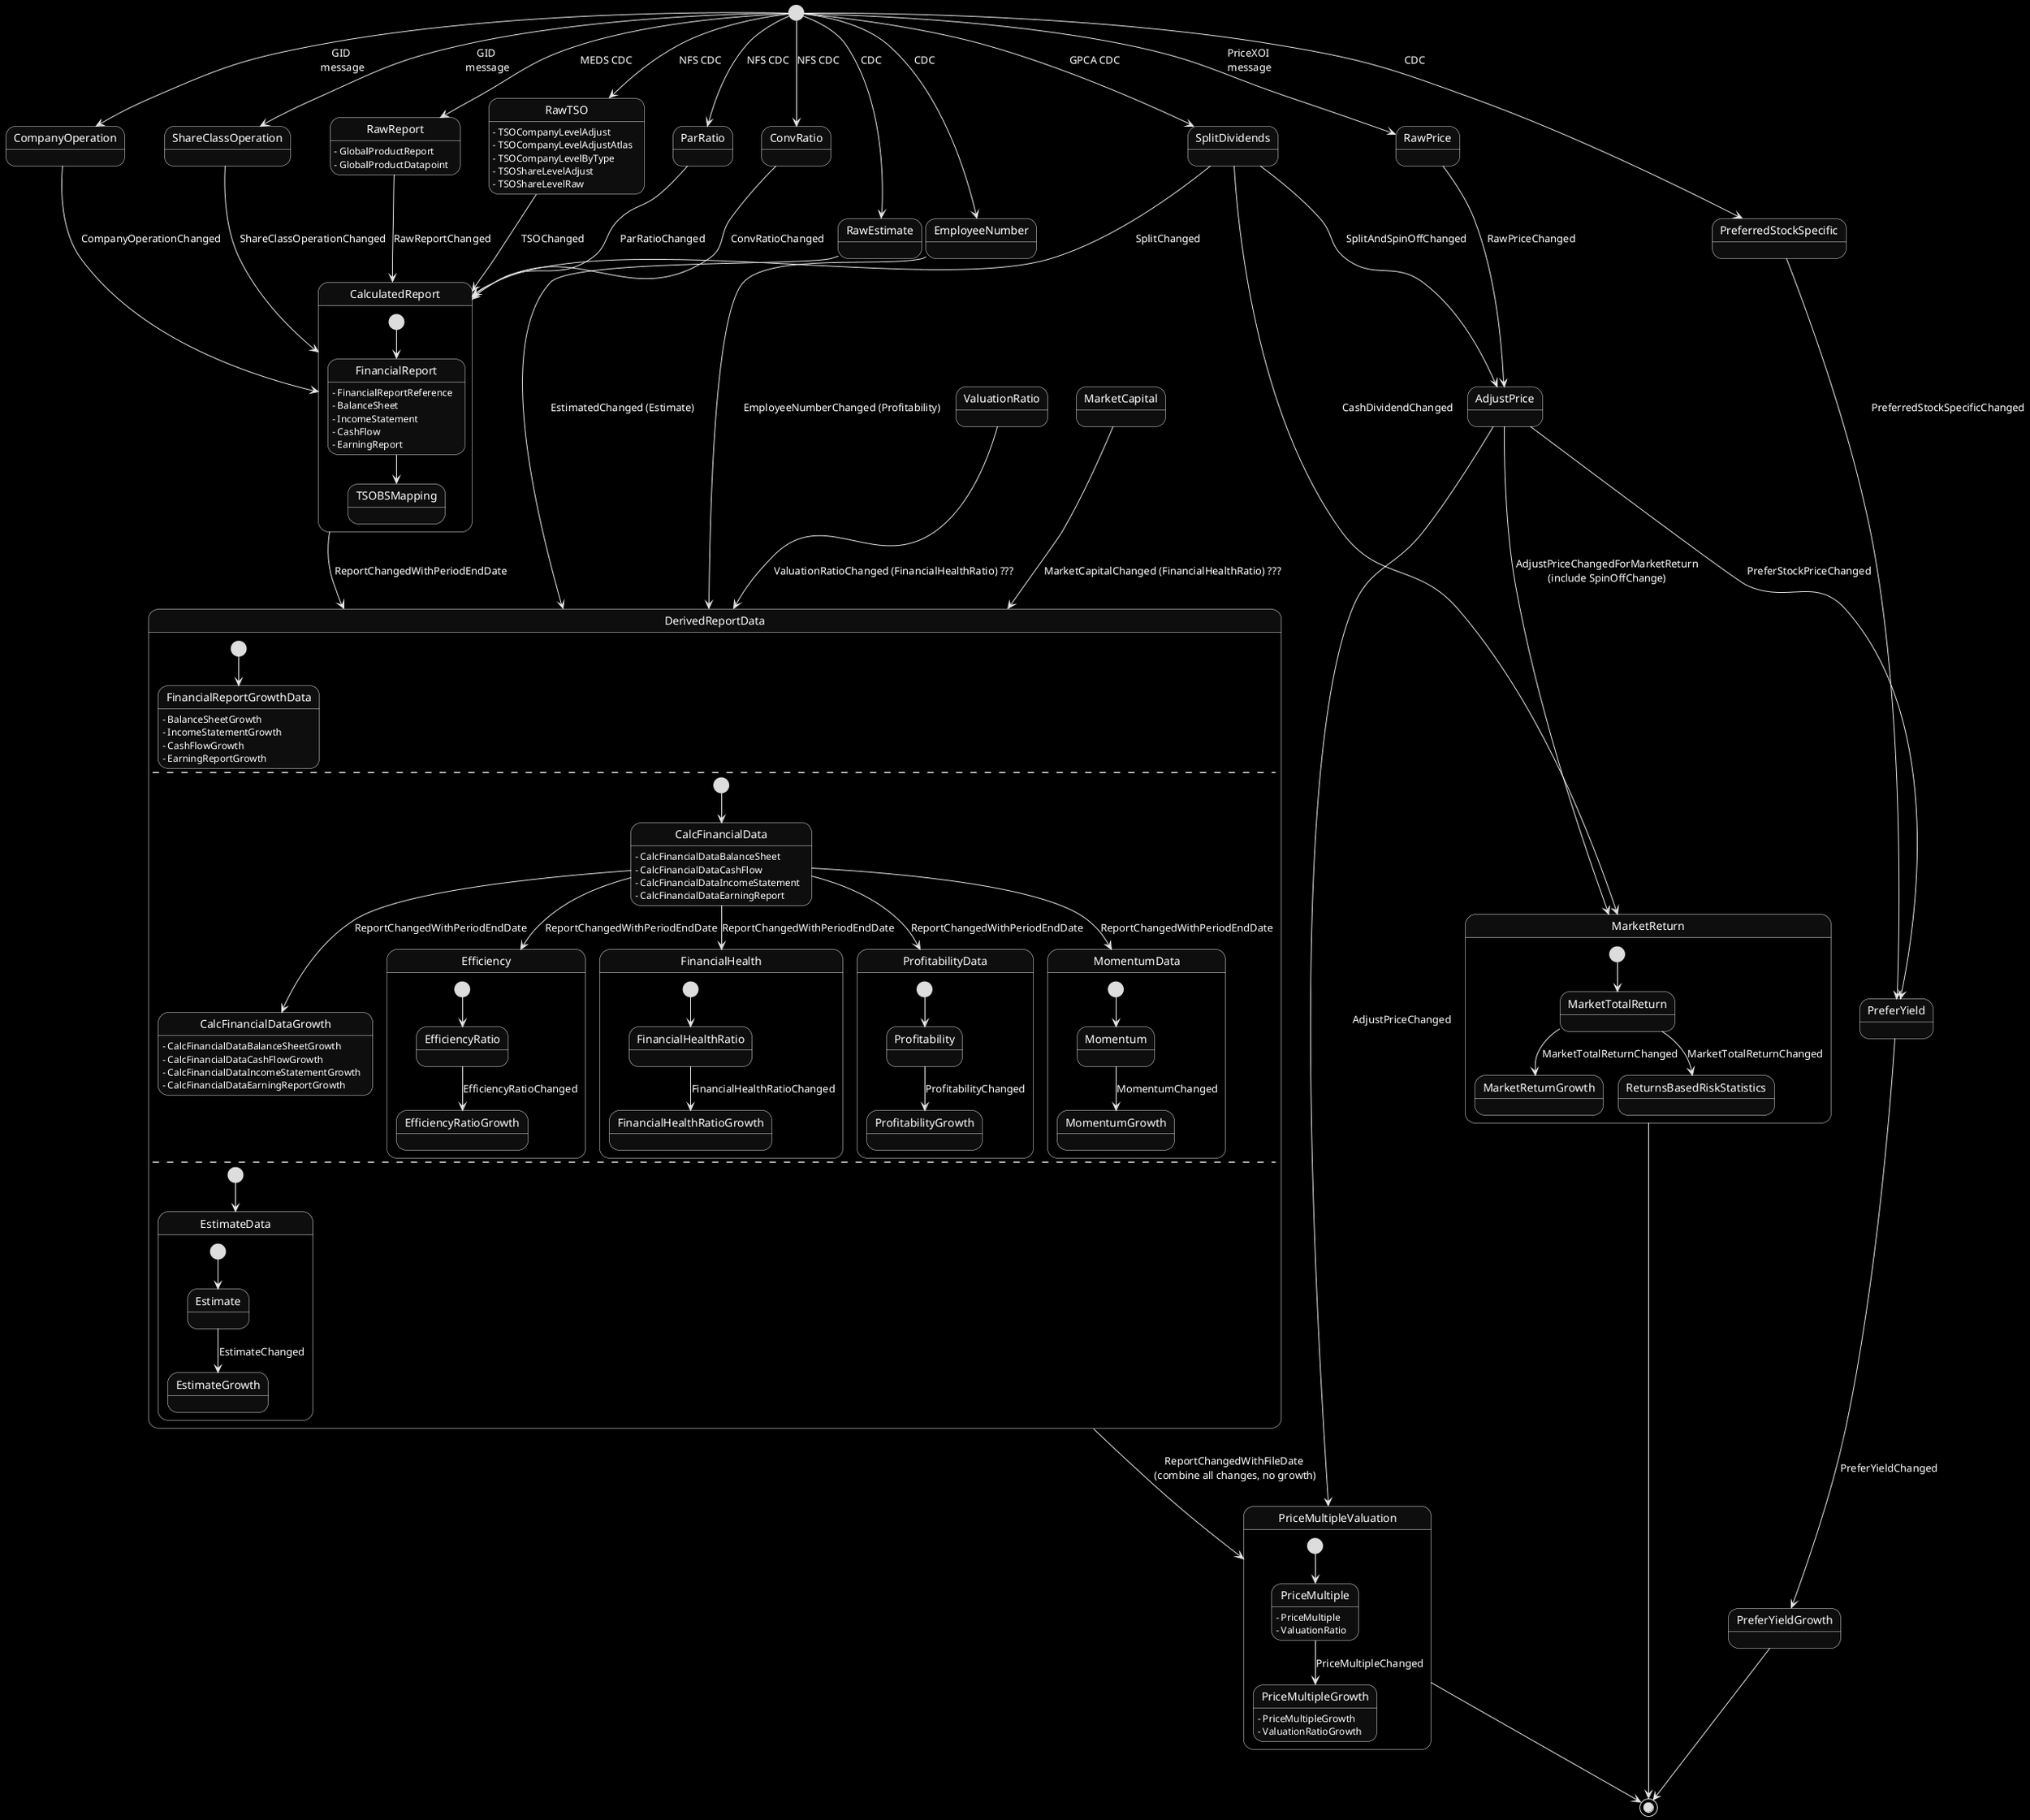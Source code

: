 @startuml
skinparam monochrome reverse
skinparam defaultFontName Consolas
skinparam shadowing false

[*] --> RawPrice : PriceXOI\n message

[*] --> RawReport : MEDS CDC
RawReport : - GlobalProductReport
RawReport : - GlobalProductDatapoint

[*] --> RawTSO : NFS CDC
RawTSO : - TSOCompanyLevelAdjust
RawTSO : - TSOCompanyLevelAdjustAtlas
RawTSO : - TSOCompanyLevelByType
RawTSO : - TSOShareLevelAdjust
RawTSO : - TSOShareLevelRaw

[*] --> CompanyOperation : GID\n message

[*] --> ShareClassOperation : GID\n message

[*] --> ParRatio : NFS CDC

[*] --> ConvRatio : NFS CDC

[*] --> SplitDividends : GPCA CDC

RawReport --> CalculatedReport : RawReportChanged

state CalculatedReport {
    [*] --> FinancialReport
    FinancialReport : - FinancialReportReference
    FinancialReport : - BalanceSheet
    FinancialReport : - IncomeStatement
    FinancialReport : - CashFlow
    FinancialReport : - EarningReport

    FinancialReport --> TSOBSMapping
}

CompanyOperation --> CalculatedReport : CompanyOperationChanged

ShareClassOperation --> CalculatedReport : ShareClassOperationChanged

RawTSO --> CalculatedReport : TSOChanged

ParRatio --> CalculatedReport : ParRatioChanged

ConvRatio --> CalculatedReport : ConvRatioChanged

SplitDividends --> CalculatedReport : SplitChanged

CalculatedReport --> DerivedReportData : ReportChangedWithPeriodEndDate

state DerivedReportData {
    [*] --> FinancialReportGrowthData
    FinancialReportGrowthData : - BalanceSheetGrowth
    FinancialReportGrowthData : - IncomeStatementGrowth
    FinancialReportGrowthData : - CashFlowGrowth
    FinancialReportGrowthData : - EarningReportGrowth

    --

    [*] --> CalcFinancialData
    CalcFinancialData : - CalcFinancialDataBalanceSheet
    CalcFinancialData : - CalcFinancialDataCashFlow
    CalcFinancialData : - CalcFinancialDataIncomeStatement
    CalcFinancialData : - CalcFinancialDataEarningReport

    CalcFinancialData --> CalcFinancialDataGrowth : ReportChangedWithPeriodEndDate
    CalcFinancialDataGrowth : - CalcFinancialDataBalanceSheetGrowth
    CalcFinancialDataGrowth : - CalcFinancialDataCashFlowGrowth
    CalcFinancialDataGrowth : - CalcFinancialDataIncomeStatementGrowth
    CalcFinancialDataGrowth : - CalcFinancialDataEarningReportGrowth

    state Efficiency {
        [*] --> EfficiencyRatio
        EfficiencyRatio --> EfficiencyRatioGrowth : EfficiencyRatioChanged
    }

    CalcFinancialData --> Efficiency : ReportChangedWithPeriodEndDate

    state FinancialHealth {
        [*] --> FinancialHealthRatio
        FinancialHealthRatio --> FinancialHealthRatioGrowth : FinancialHealthRatioChanged
    }

    CalcFinancialData --> FinancialHealth : ReportChangedWithPeriodEndDate

    state ProfitabilityData {
        [*] --> Profitability
        Profitability --> ProfitabilityGrowth : ProfitabilityChanged
    }

    CalcFinancialData --> ProfitabilityData : ReportChangedWithPeriodEndDate

    state MomentumData {
        [*] --> Momentum
        Momentum --> MomentumGrowth : MomentumChanged
    }
    CalcFinancialData --> MomentumData : ReportChangedWithPeriodEndDate

    --

    state EstimateData {
        [*] --> Estimate
        Estimate --> EstimateGrowth : EstimateChanged
    }
    [*] --> EstimateData
}

ValuationRatio --> DerivedReportData : ValuationRatioChanged (FinancialHealthRatio) ???

MarketCapital --> DerivedReportData : MarketCapitalChanged (FinancialHealthRatio) ???

[*] --> EmployeeNumber : CDC

EmployeeNumber --> DerivedReportData : EmployeeNumberChanged (Profitability)

[*] --> RawEstimate : CDC

RawEstimate --> DerivedReportData : EstimatedChanged (Estimate)

AdjustPrice --> PriceMultipleValuation : AdjustPriceChanged

DerivedReportData --> PriceMultipleValuation : ReportChangedWithFileDate\n (combine all changes, no growth)

state PriceMultipleValuation {
    [*] --> PriceMultiple
    PriceMultiple : - PriceMultiple
    PriceMultiple : - ValuationRatio

    PriceMultiple --> PriceMultipleGrowth : PriceMultipleChanged
    PriceMultipleGrowth : - PriceMultipleGrowth
    PriceMultipleGrowth : - ValuationRatioGrowth
}

RawPrice --> AdjustPrice : RawPriceChanged

SplitDividends --> AdjustPrice : SplitAndSpinOffChanged

AdjustPrice --> MarketReturn : AdjustPriceChangedForMarketReturn\n(include SpinOffChange)

SplitDividends --> MarketReturn : CashDividendChanged

state MarketReturn {
    [*] --> MarketTotalReturn
    MarketTotalReturn --> MarketReturnGrowth : MarketTotalReturnChanged
    MarketTotalReturn --> ReturnsBasedRiskStatistics : MarketTotalReturnChanged
}

AdjustPrice --> PreferYield : PreferStockPriceChanged

[*] --> PreferredStockSpecific : CDC

PreferredStockSpecific --> PreferYield : PreferredStockSpecificChanged

PreferYield --> PreferYieldGrowth : PreferYieldChanged


PreferYieldGrowth --> [*]
MarketReturn --> [*]
PriceMultipleValuation --> [*]

@enduml